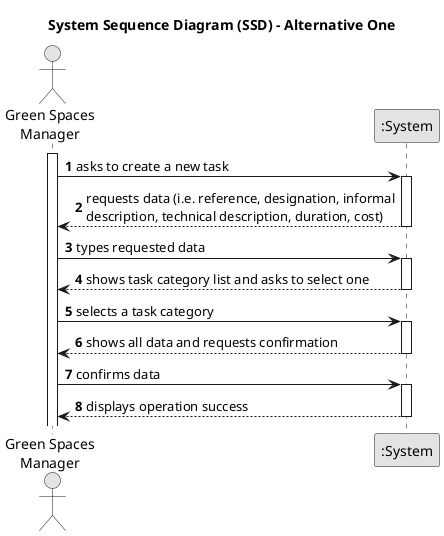 @startuml
skinparam monochrome true
skinparam packageStyle rectangle
skinparam shadowing false

title System Sequence Diagram (SSD) - Alternative One

autonumber

actor "Green Spaces\nManager" as GSM
participant ":System" as System

activate GSM

    GSM -> System : asks to create a new task
    activate System

        System --> GSM : requests data (i.e. reference, designation, informal\ndescription, technical description, duration, cost)
    deactivate System

    GSM -> System : types requested data
    activate System

        System --> GSM : shows task category list and asks to select one
    deactivate System

    GSM -> System : selects a task category
    activate System

        System --> GSM : shows all data and requests confirmation
    deactivate System

    GSM -> System : confirms data
    activate System

        System --> GSM : displays operation success
    deactivate System

@enduml